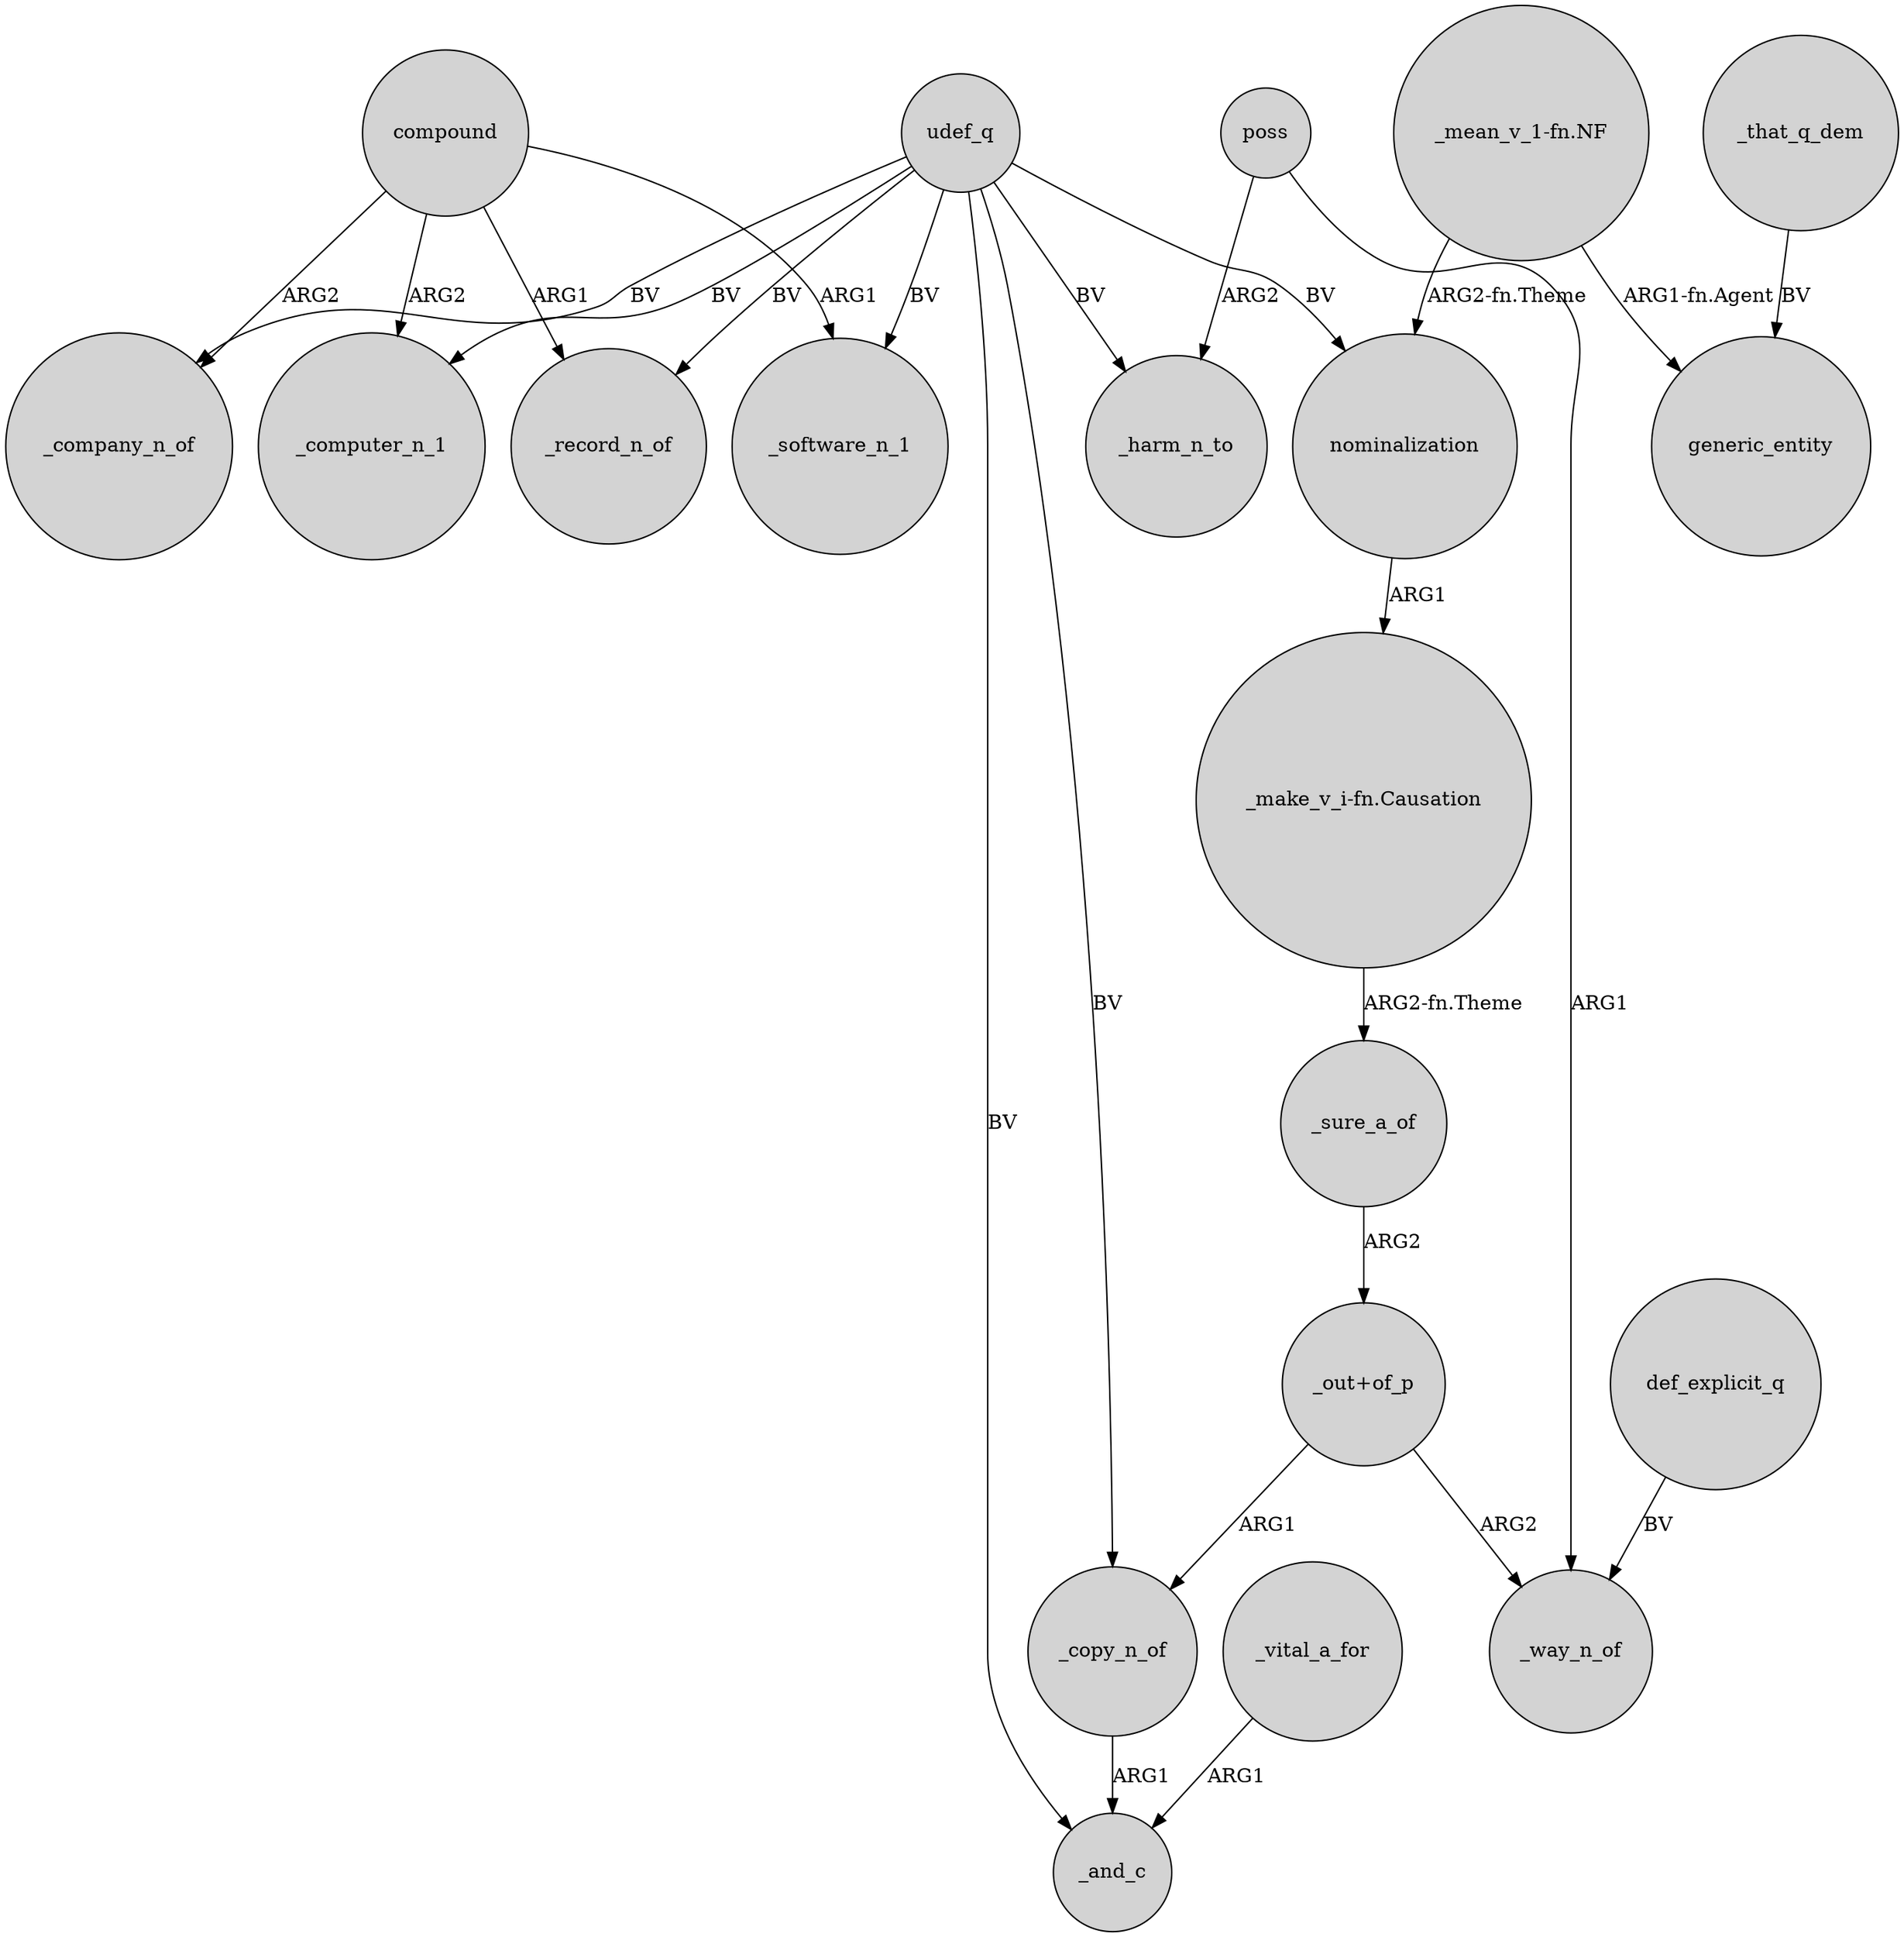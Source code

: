 digraph {
	node [shape=circle style=filled]
	udef_q -> _software_n_1 [label=BV]
	"_make_v_i-fn.Causation" -> _sure_a_of [label="ARG2-fn.Theme"]
	_that_q_dem -> generic_entity [label=BV]
	udef_q -> _record_n_of [label=BV]
	"_out+of_p" -> _way_n_of [label=ARG2]
	poss -> _way_n_of [label=ARG1]
	compound -> _company_n_of [label=ARG2]
	poss -> _harm_n_to [label=ARG2]
	"_mean_v_1-fn.NF" -> generic_entity [label="ARG1-fn.Agent"]
	udef_q -> _computer_n_1 [label=BV]
	compound -> _computer_n_1 [label=ARG2]
	nominalization -> "_make_v_i-fn.Causation" [label=ARG1]
	def_explicit_q -> _way_n_of [label=BV]
	"_mean_v_1-fn.NF" -> nominalization [label="ARG2-fn.Theme"]
	_vital_a_for -> _and_c [label=ARG1]
	"_out+of_p" -> _copy_n_of [label=ARG1]
	udef_q -> nominalization [label=BV]
	udef_q -> _harm_n_to [label=BV]
	compound -> _record_n_of [label=ARG1]
	udef_q -> _company_n_of [label=BV]
	compound -> _software_n_1 [label=ARG1]
	udef_q -> _and_c [label=BV]
	_sure_a_of -> "_out+of_p" [label=ARG2]
	udef_q -> _copy_n_of [label=BV]
	_copy_n_of -> _and_c [label=ARG1]
}
